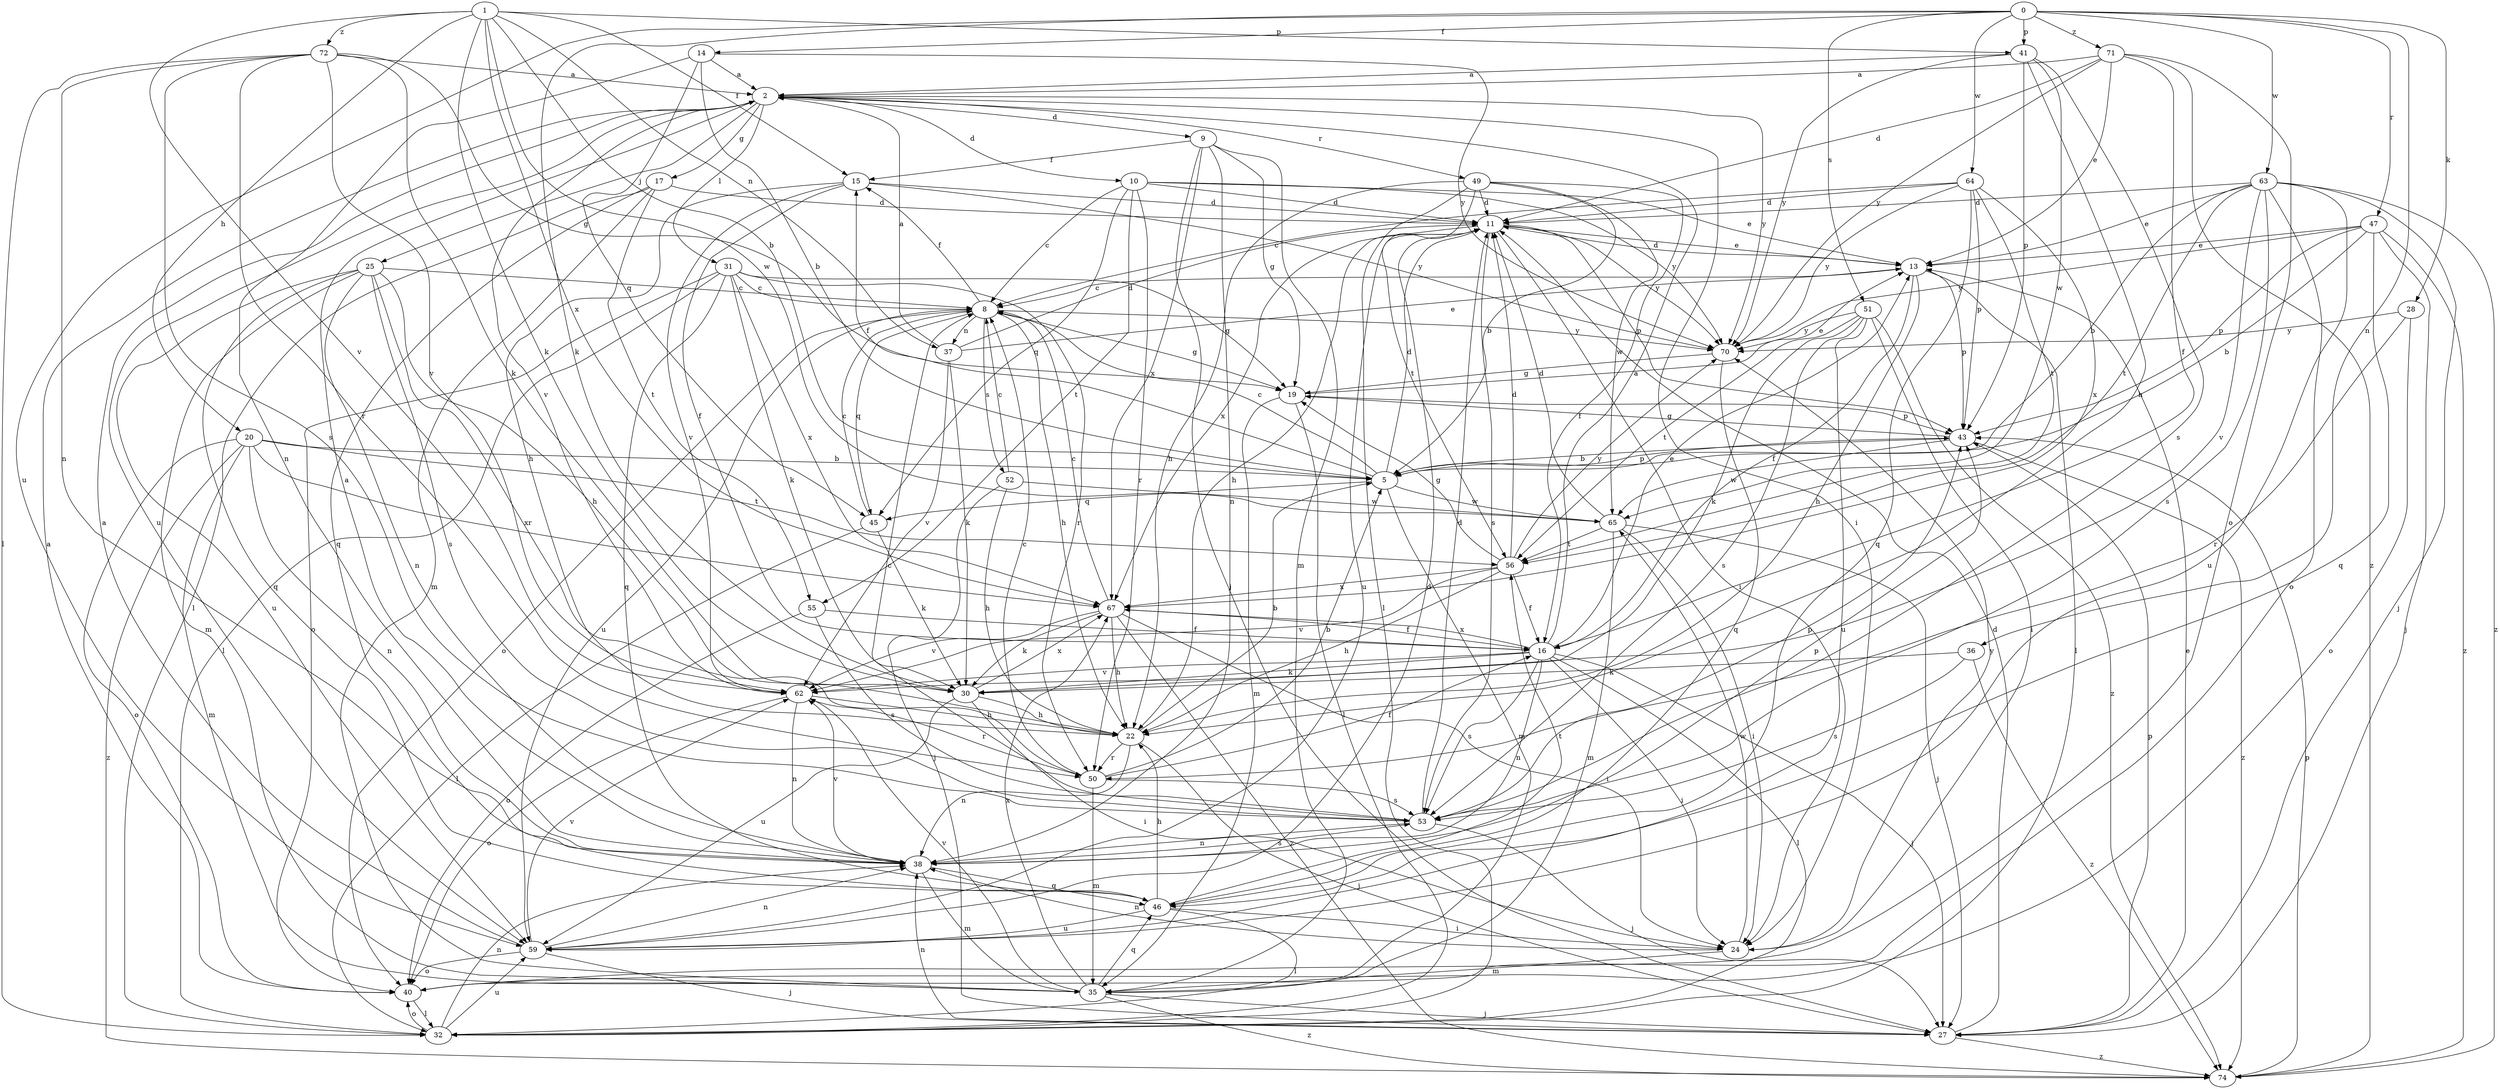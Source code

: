 strict digraph  {
0;
1;
2;
5;
8;
9;
10;
11;
13;
14;
15;
16;
17;
19;
20;
22;
24;
25;
27;
28;
30;
31;
32;
35;
36;
37;
38;
40;
41;
43;
45;
46;
47;
49;
50;
51;
52;
53;
55;
56;
59;
62;
63;
64;
65;
67;
70;
71;
72;
74;
0 -> 14  [label=f];
0 -> 28  [label=k];
0 -> 30  [label=k];
0 -> 36  [label=n];
0 -> 41  [label=p];
0 -> 47  [label=r];
0 -> 51  [label=s];
0 -> 59  [label=u];
0 -> 63  [label=w];
0 -> 64  [label=w];
0 -> 71  [label=z];
1 -> 5  [label=b];
1 -> 15  [label=f];
1 -> 20  [label=h];
1 -> 30  [label=k];
1 -> 37  [label=n];
1 -> 41  [label=p];
1 -> 62  [label=v];
1 -> 65  [label=w];
1 -> 67  [label=x];
1 -> 72  [label=z];
2 -> 9  [label=d];
2 -> 10  [label=d];
2 -> 17  [label=g];
2 -> 24  [label=i];
2 -> 25  [label=j];
2 -> 31  [label=l];
2 -> 49  [label=r];
2 -> 59  [label=u];
2 -> 62  [label=v];
2 -> 70  [label=y];
5 -> 8  [label=c];
5 -> 11  [label=d];
5 -> 15  [label=f];
5 -> 35  [label=m];
5 -> 43  [label=p];
5 -> 45  [label=q];
5 -> 65  [label=w];
8 -> 15  [label=f];
8 -> 19  [label=g];
8 -> 22  [label=h];
8 -> 37  [label=n];
8 -> 40  [label=o];
8 -> 45  [label=q];
8 -> 52  [label=s];
8 -> 59  [label=u];
8 -> 70  [label=y];
9 -> 15  [label=f];
9 -> 19  [label=g];
9 -> 27  [label=j];
9 -> 35  [label=m];
9 -> 38  [label=n];
9 -> 67  [label=x];
10 -> 8  [label=c];
10 -> 11  [label=d];
10 -> 13  [label=e];
10 -> 45  [label=q];
10 -> 50  [label=r];
10 -> 55  [label=t];
10 -> 70  [label=y];
11 -> 13  [label=e];
11 -> 22  [label=h];
11 -> 24  [label=i];
11 -> 43  [label=p];
11 -> 53  [label=s];
11 -> 59  [label=u];
11 -> 67  [label=x];
11 -> 70  [label=y];
13 -> 8  [label=c];
13 -> 11  [label=d];
13 -> 16  [label=f];
13 -> 22  [label=h];
13 -> 32  [label=l];
13 -> 43  [label=p];
14 -> 2  [label=a];
14 -> 5  [label=b];
14 -> 38  [label=n];
14 -> 45  [label=q];
14 -> 70  [label=y];
15 -> 11  [label=d];
15 -> 16  [label=f];
15 -> 22  [label=h];
15 -> 62  [label=v];
15 -> 70  [label=y];
16 -> 2  [label=a];
16 -> 13  [label=e];
16 -> 24  [label=i];
16 -> 27  [label=j];
16 -> 30  [label=k];
16 -> 32  [label=l];
16 -> 38  [label=n];
16 -> 53  [label=s];
16 -> 62  [label=v];
16 -> 67  [label=x];
17 -> 11  [label=d];
17 -> 32  [label=l];
17 -> 35  [label=m];
17 -> 46  [label=q];
17 -> 55  [label=t];
19 -> 13  [label=e];
19 -> 32  [label=l];
19 -> 35  [label=m];
19 -> 43  [label=p];
20 -> 5  [label=b];
20 -> 35  [label=m];
20 -> 38  [label=n];
20 -> 40  [label=o];
20 -> 56  [label=t];
20 -> 67  [label=x];
20 -> 74  [label=z];
22 -> 5  [label=b];
22 -> 27  [label=j];
22 -> 38  [label=n];
22 -> 50  [label=r];
24 -> 35  [label=m];
24 -> 38  [label=n];
24 -> 65  [label=w];
24 -> 70  [label=y];
25 -> 8  [label=c];
25 -> 22  [label=h];
25 -> 35  [label=m];
25 -> 38  [label=n];
25 -> 46  [label=q];
25 -> 50  [label=r];
25 -> 53  [label=s];
25 -> 59  [label=u];
27 -> 11  [label=d];
27 -> 13  [label=e];
27 -> 38  [label=n];
27 -> 43  [label=p];
27 -> 74  [label=z];
28 -> 40  [label=o];
28 -> 50  [label=r];
28 -> 70  [label=y];
30 -> 22  [label=h];
30 -> 24  [label=i];
30 -> 59  [label=u];
30 -> 67  [label=x];
31 -> 8  [label=c];
31 -> 19  [label=g];
31 -> 30  [label=k];
31 -> 32  [label=l];
31 -> 40  [label=o];
31 -> 46  [label=q];
31 -> 50  [label=r];
31 -> 67  [label=x];
32 -> 38  [label=n];
32 -> 40  [label=o];
32 -> 59  [label=u];
35 -> 27  [label=j];
35 -> 46  [label=q];
35 -> 62  [label=v];
35 -> 67  [label=x];
35 -> 74  [label=z];
36 -> 30  [label=k];
36 -> 53  [label=s];
36 -> 74  [label=z];
37 -> 2  [label=a];
37 -> 11  [label=d];
37 -> 13  [label=e];
37 -> 30  [label=k];
37 -> 62  [label=v];
38 -> 2  [label=a];
38 -> 35  [label=m];
38 -> 43  [label=p];
38 -> 46  [label=q];
38 -> 53  [label=s];
38 -> 62  [label=v];
40 -> 2  [label=a];
40 -> 32  [label=l];
41 -> 2  [label=a];
41 -> 22  [label=h];
41 -> 43  [label=p];
41 -> 53  [label=s];
41 -> 65  [label=w];
41 -> 70  [label=y];
43 -> 5  [label=b];
43 -> 19  [label=g];
43 -> 65  [label=w];
43 -> 74  [label=z];
45 -> 8  [label=c];
45 -> 30  [label=k];
45 -> 32  [label=l];
46 -> 22  [label=h];
46 -> 24  [label=i];
46 -> 32  [label=l];
46 -> 56  [label=t];
46 -> 59  [label=u];
47 -> 5  [label=b];
47 -> 13  [label=e];
47 -> 27  [label=j];
47 -> 43  [label=p];
47 -> 46  [label=q];
47 -> 70  [label=y];
47 -> 74  [label=z];
49 -> 5  [label=b];
49 -> 11  [label=d];
49 -> 16  [label=f];
49 -> 22  [label=h];
49 -> 32  [label=l];
49 -> 56  [label=t];
49 -> 65  [label=w];
50 -> 5  [label=b];
50 -> 8  [label=c];
50 -> 16  [label=f];
50 -> 35  [label=m];
50 -> 53  [label=s];
51 -> 24  [label=i];
51 -> 30  [label=k];
51 -> 53  [label=s];
51 -> 56  [label=t];
51 -> 59  [label=u];
51 -> 70  [label=y];
51 -> 74  [label=z];
52 -> 8  [label=c];
52 -> 22  [label=h];
52 -> 27  [label=j];
52 -> 65  [label=w];
53 -> 8  [label=c];
53 -> 11  [label=d];
53 -> 27  [label=j];
53 -> 38  [label=n];
53 -> 43  [label=p];
55 -> 16  [label=f];
55 -> 40  [label=o];
55 -> 53  [label=s];
56 -> 11  [label=d];
56 -> 16  [label=f];
56 -> 19  [label=g];
56 -> 22  [label=h];
56 -> 62  [label=v];
56 -> 67  [label=x];
56 -> 70  [label=y];
59 -> 2  [label=a];
59 -> 11  [label=d];
59 -> 27  [label=j];
59 -> 38  [label=n];
59 -> 40  [label=o];
59 -> 62  [label=v];
62 -> 22  [label=h];
62 -> 38  [label=n];
62 -> 40  [label=o];
62 -> 50  [label=r];
63 -> 5  [label=b];
63 -> 11  [label=d];
63 -> 13  [label=e];
63 -> 27  [label=j];
63 -> 40  [label=o];
63 -> 53  [label=s];
63 -> 56  [label=t];
63 -> 59  [label=u];
63 -> 62  [label=v];
63 -> 74  [label=z];
64 -> 8  [label=c];
64 -> 11  [label=d];
64 -> 43  [label=p];
64 -> 46  [label=q];
64 -> 56  [label=t];
64 -> 67  [label=x];
64 -> 70  [label=y];
65 -> 11  [label=d];
65 -> 24  [label=i];
65 -> 27  [label=j];
65 -> 35  [label=m];
65 -> 56  [label=t];
67 -> 8  [label=c];
67 -> 16  [label=f];
67 -> 22  [label=h];
67 -> 24  [label=i];
67 -> 30  [label=k];
67 -> 62  [label=v];
67 -> 74  [label=z];
70 -> 19  [label=g];
70 -> 46  [label=q];
71 -> 2  [label=a];
71 -> 11  [label=d];
71 -> 13  [label=e];
71 -> 16  [label=f];
71 -> 40  [label=o];
71 -> 70  [label=y];
71 -> 74  [label=z];
72 -> 2  [label=a];
72 -> 19  [label=g];
72 -> 30  [label=k];
72 -> 32  [label=l];
72 -> 38  [label=n];
72 -> 50  [label=r];
72 -> 53  [label=s];
72 -> 62  [label=v];
74 -> 43  [label=p];
}
